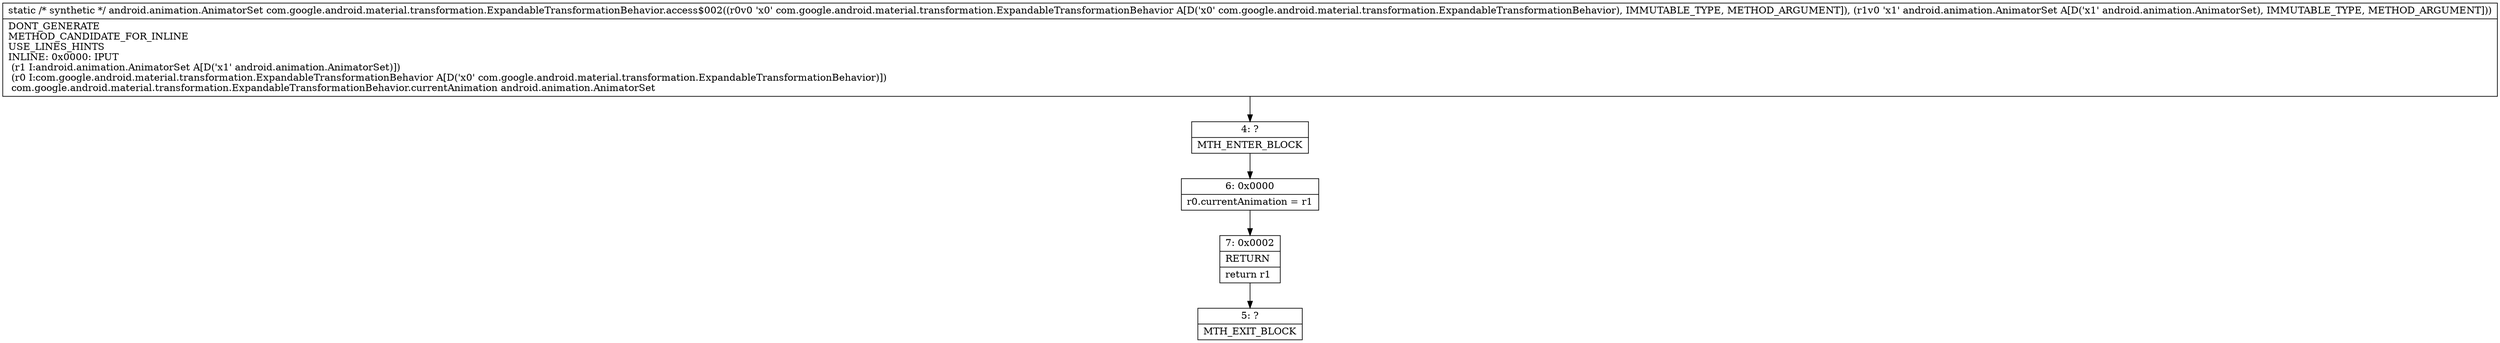 digraph "CFG forcom.google.android.material.transformation.ExpandableTransformationBehavior.access$002(Lcom\/google\/android\/material\/transformation\/ExpandableTransformationBehavior;Landroid\/animation\/AnimatorSet;)Landroid\/animation\/AnimatorSet;" {
Node_4 [shape=record,label="{4\:\ ?|MTH_ENTER_BLOCK\l}"];
Node_6 [shape=record,label="{6\:\ 0x0000|r0.currentAnimation = r1\l}"];
Node_7 [shape=record,label="{7\:\ 0x0002|RETURN\l|return r1\l}"];
Node_5 [shape=record,label="{5\:\ ?|MTH_EXIT_BLOCK\l}"];
MethodNode[shape=record,label="{static \/* synthetic *\/ android.animation.AnimatorSet com.google.android.material.transformation.ExpandableTransformationBehavior.access$002((r0v0 'x0' com.google.android.material.transformation.ExpandableTransformationBehavior A[D('x0' com.google.android.material.transformation.ExpandableTransformationBehavior), IMMUTABLE_TYPE, METHOD_ARGUMENT]), (r1v0 'x1' android.animation.AnimatorSet A[D('x1' android.animation.AnimatorSet), IMMUTABLE_TYPE, METHOD_ARGUMENT]))  | DONT_GENERATE\lMETHOD_CANDIDATE_FOR_INLINE\lUSE_LINES_HINTS\lINLINE: 0x0000: IPUT  \l  (r1 I:android.animation.AnimatorSet A[D('x1' android.animation.AnimatorSet)])\l  (r0 I:com.google.android.material.transformation.ExpandableTransformationBehavior A[D('x0' com.google.android.material.transformation.ExpandableTransformationBehavior)])\l com.google.android.material.transformation.ExpandableTransformationBehavior.currentAnimation android.animation.AnimatorSet\l}"];
MethodNode -> Node_4;Node_4 -> Node_6;
Node_6 -> Node_7;
Node_7 -> Node_5;
}

